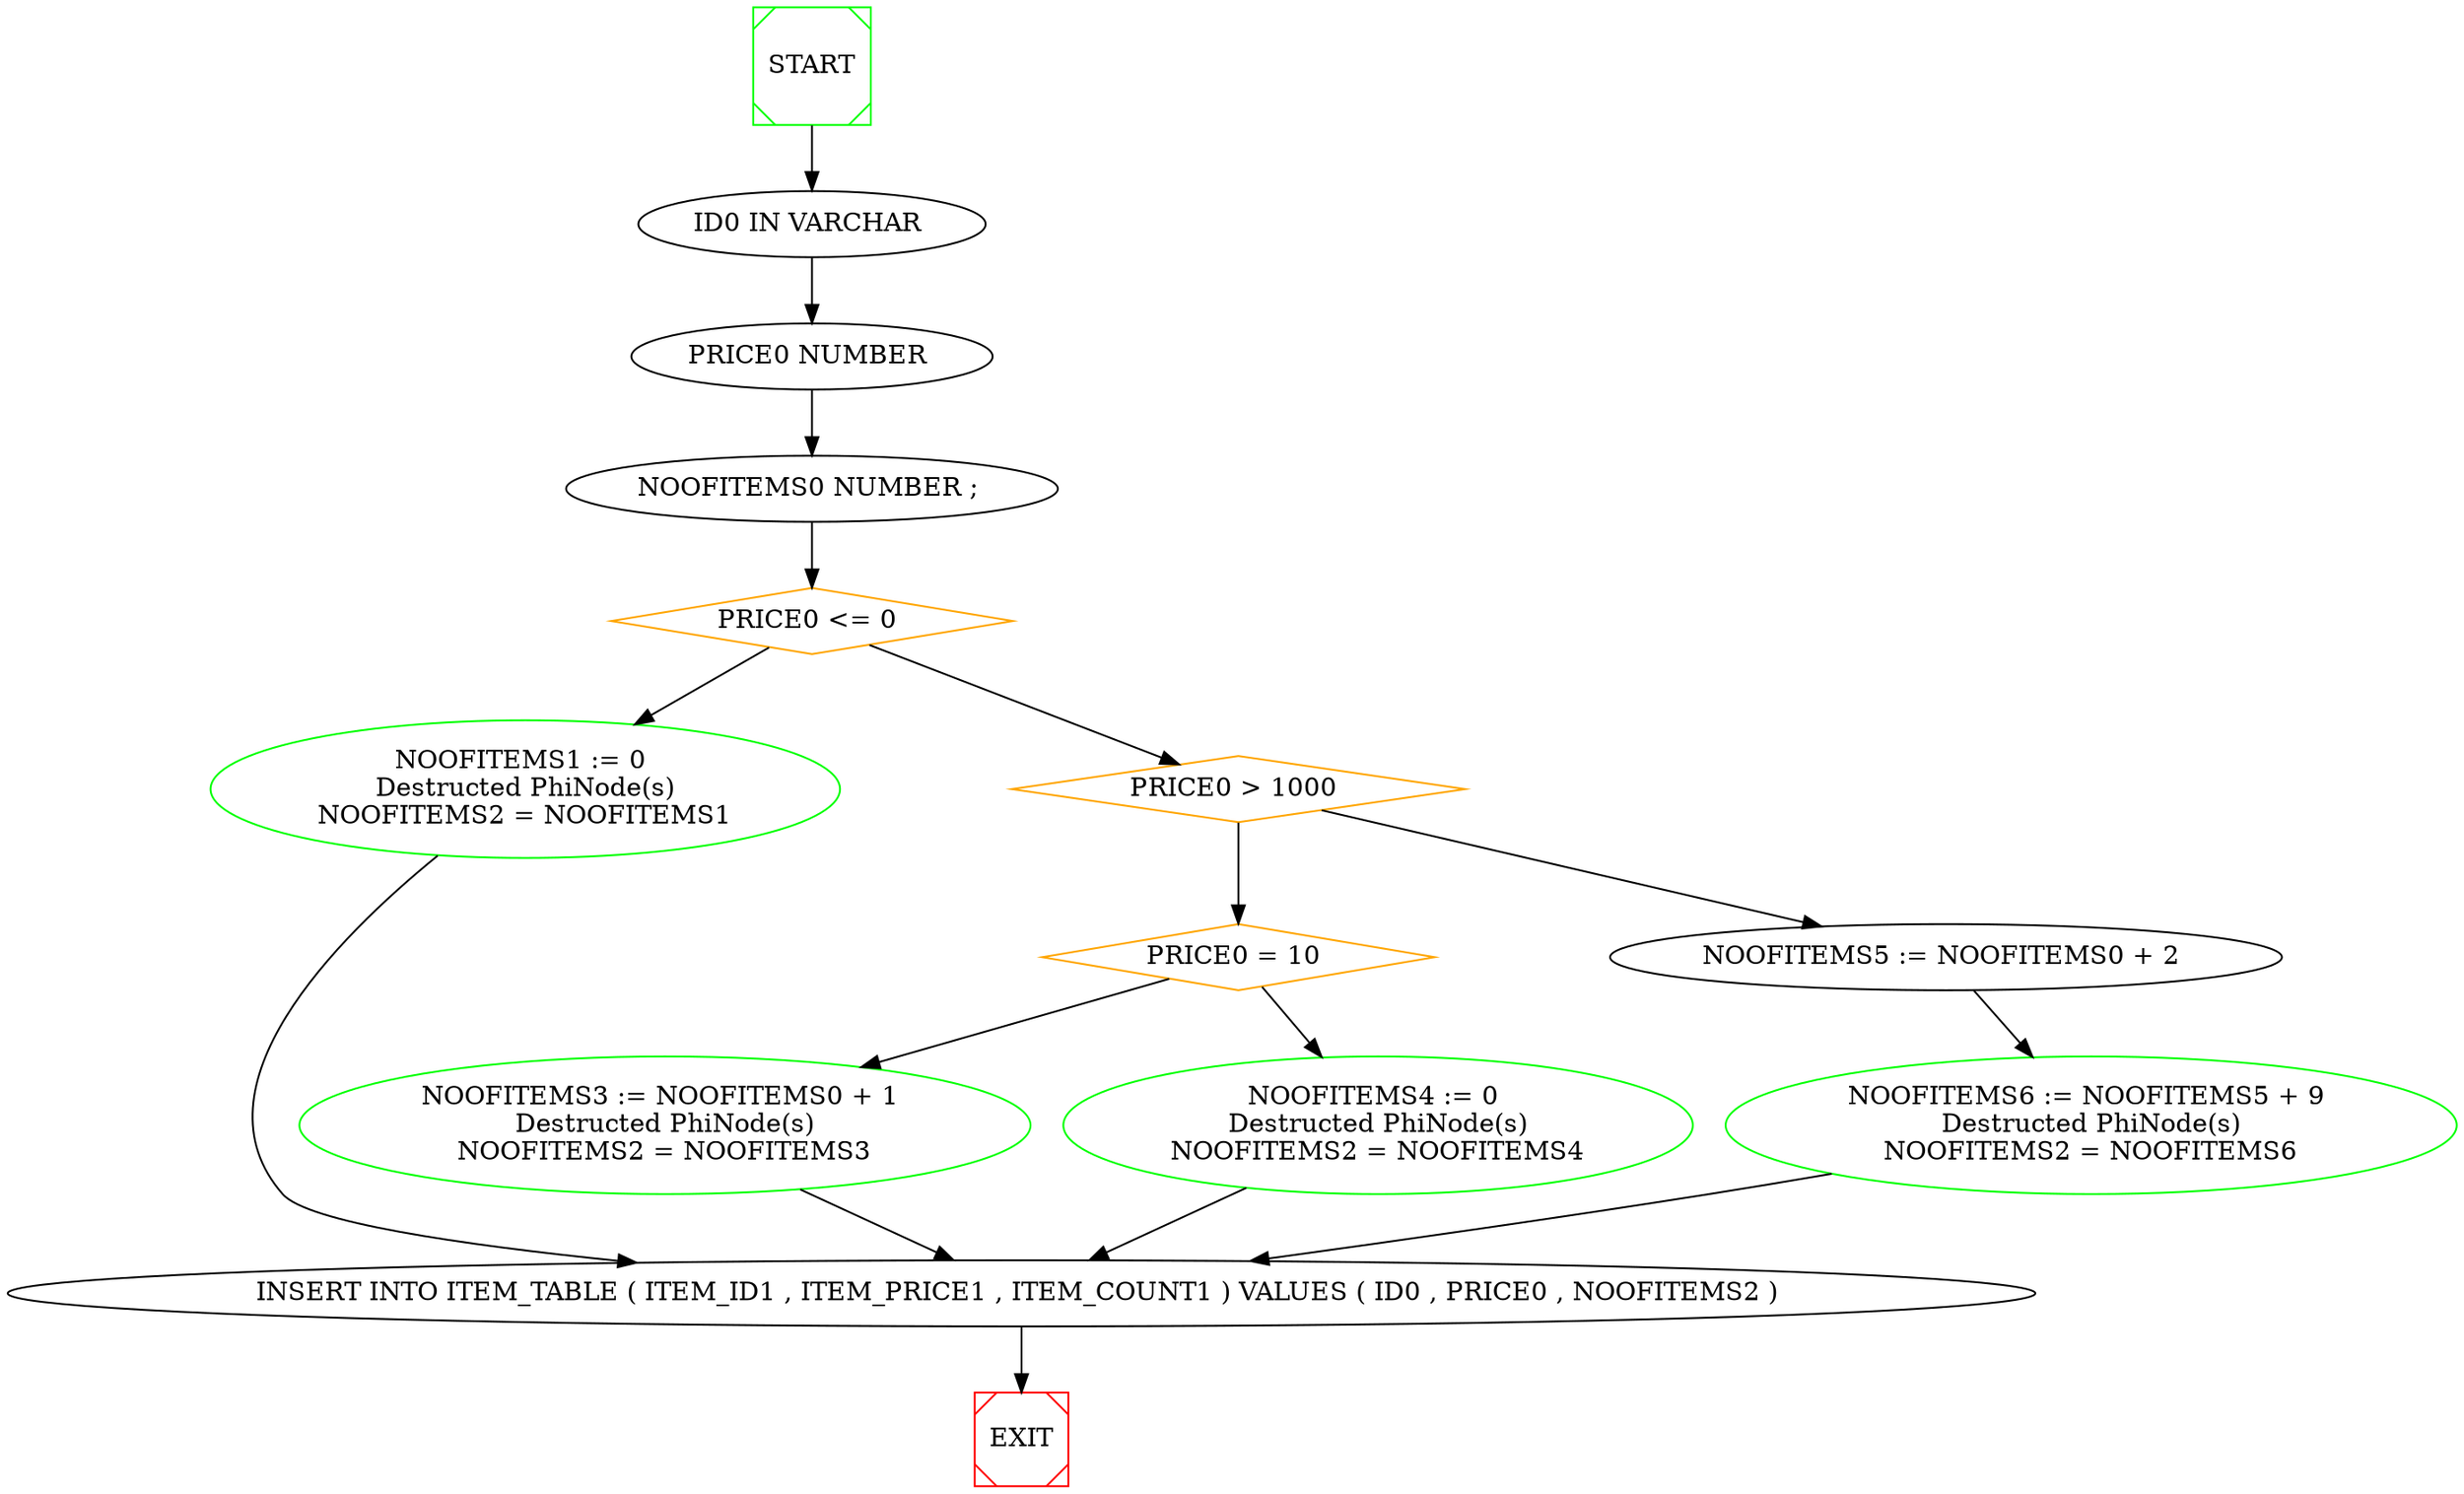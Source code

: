 digraph G {

	
	0[ label=""  ] ;
	
	0 -> 1 ;
	
	1[ label="ID0 IN VARCHAR "  ] ;
	
	1 -> 2 ;
	
	2[ label="PRICE0 NUMBER "  ] ;
	
	2 -> 3 ;
	
	3[ label="NOOFITEMS0 NUMBER ; "  ] ;
	
	3 -> 4 ;
	
	4[ label="PRICE0 <= 0 " , color=orange, shape=diamond ] ;
	
	4 -> 5 ;
	4 -> 6 ;
	
	5[ label="NOOFITEMS1 := 0 \nDestructed PhiNode(s)\nNOOFITEMS2 = NOOFITEMS1" , color=green ] ;
	
	5 -> 12 ;
	
	6[ label="PRICE0 > 1000 " , color=orange, shape=diamond ] ;
	
	6 -> 9 ;
	6 -> 7 ;
	
	7[ label="NOOFITEMS5 := NOOFITEMS0 + 2 "  ] ;
	
	7 -> 8 ;
	
	8[ label="NOOFITEMS6 := NOOFITEMS5 + 9 \nDestructed PhiNode(s)\nNOOFITEMS2 = NOOFITEMS6" , color=green ] ;
	
	8 -> 12 ;
	
	9[ label="PRICE0 = 10 " , color=orange, shape=diamond ] ;
	
	9 -> 10 ;
	9 -> 11 ;
	
	10[ label="NOOFITEMS3 := NOOFITEMS0 + 1 \nDestructed PhiNode(s)\nNOOFITEMS2 = NOOFITEMS3" , color=green ] ;
	
	10 -> 12 ;
	
	11[ label="NOOFITEMS4 := 0 \nDestructed PhiNode(s)\nNOOFITEMS2 = NOOFITEMS4" , color=green ] ;
	
	11 -> 12 ;
	
	12[ label="INSERT INTO ITEM_TABLE ( ITEM_ID1 , ITEM_PRICE1 , ITEM_COUNT1 ) VALUES ( ID0 , PRICE0 , NOOFITEMS2 ) "  ] ;
	
	
	0[ label="START", shape=Msquare, color=green ] ;
	12 -> EXIT ;EXIT[ shape=Msquare, color=red ] ;
	
}